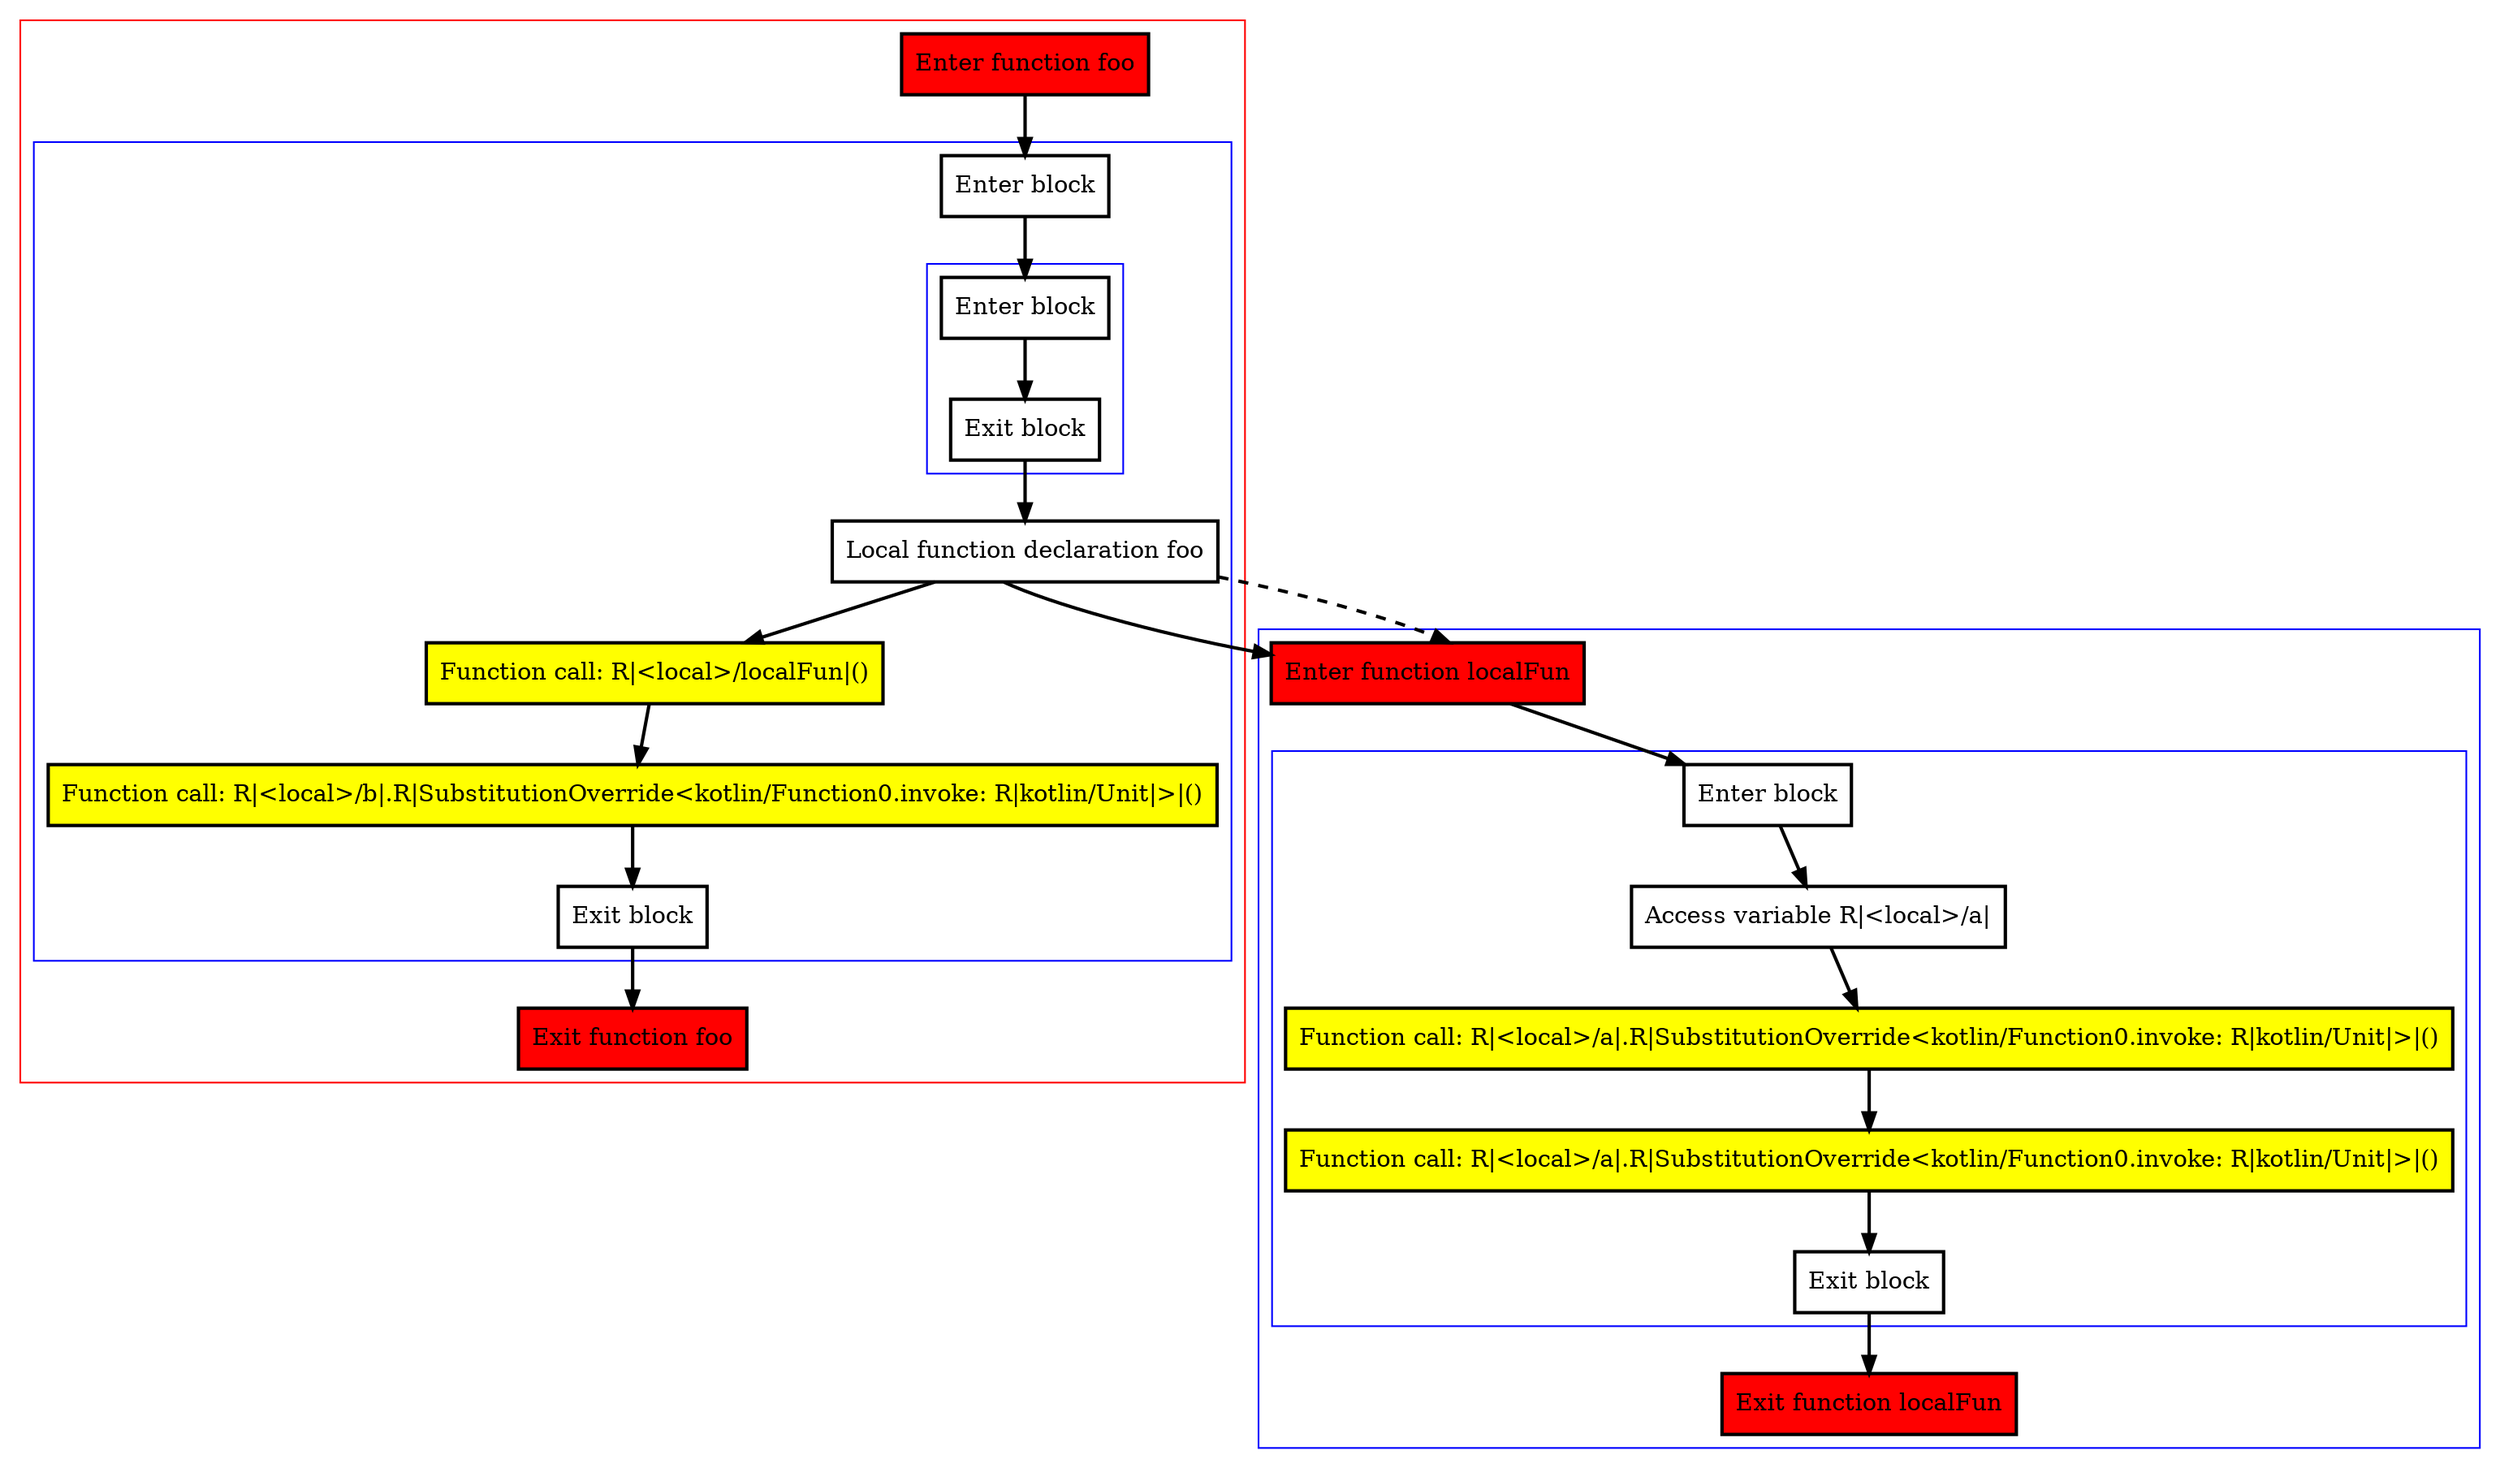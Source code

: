 digraph inLocalFunction_kt {
    graph [nodesep=3]
    node [shape=box penwidth=2]
    edge [penwidth=2]

    subgraph cluster_0 {
        color=red
        0 [label="Enter function foo" style="filled" fillcolor=red];
        subgraph cluster_1 {
            color=blue
            1 [label="Enter block"];
            subgraph cluster_2 {
                color=blue
                2 [label="Enter block"];
                3 [label="Exit block"];
            }
            4 [label="Local function declaration foo"];
            5 [label="Function call: R|<local>/localFun|()" style="filled" fillcolor=yellow];
            6 [label="Function call: R|<local>/b|.R|SubstitutionOverride<kotlin/Function0.invoke: R|kotlin/Unit|>|()" style="filled" fillcolor=yellow];
            7 [label="Exit block"];
        }
        8 [label="Exit function foo" style="filled" fillcolor=red];
    }
    subgraph cluster_3 {
        color=blue
        9 [label="Enter function localFun" style="filled" fillcolor=red];
        subgraph cluster_4 {
            color=blue
            10 [label="Enter block"];
            11 [label="Access variable R|<local>/a|"];
            12 [label="Function call: R|<local>/a|.R|SubstitutionOverride<kotlin/Function0.invoke: R|kotlin/Unit|>|()" style="filled" fillcolor=yellow];
            13 [label="Function call: R|<local>/a|.R|SubstitutionOverride<kotlin/Function0.invoke: R|kotlin/Unit|>|()" style="filled" fillcolor=yellow];
            14 [label="Exit block"];
        }
        15 [label="Exit function localFun" style="filled" fillcolor=red];
    }
    0 -> {1};
    1 -> {2};
    2 -> {3};
    3 -> {4};
    4 -> {9 5};
    4 -> {9} [style=dashed];
    5 -> {6};
    6 -> {7};
    7 -> {8};
    9 -> {10};
    10 -> {11};
    11 -> {12};
    12 -> {13};
    13 -> {14};
    14 -> {15};

}

